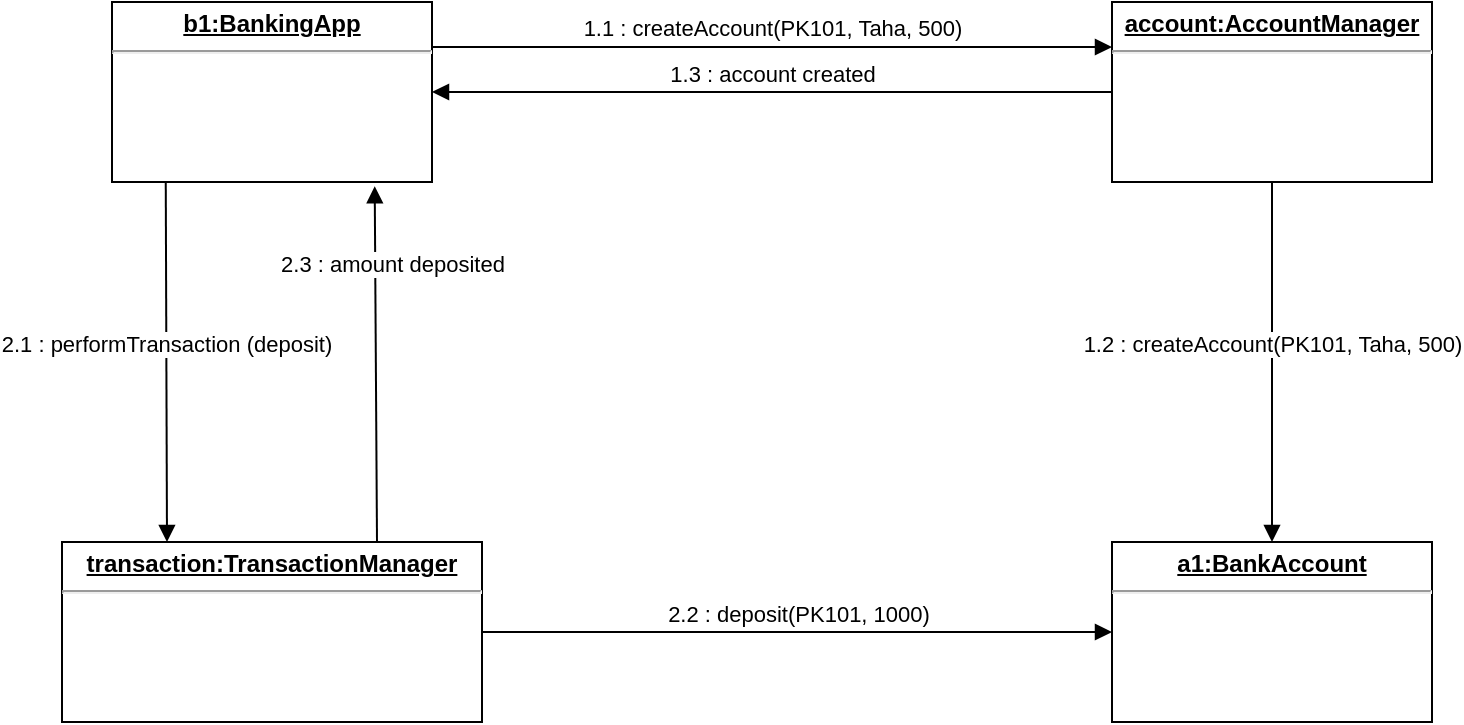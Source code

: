 <mxfile version="22.1.2" type="device">
  <diagram name="Page-1" id="_twCRWDKML3EPxF8_jWT">
    <mxGraphModel dx="272" dy="540" grid="1" gridSize="10" guides="1" tooltips="1" connect="1" arrows="1" fold="1" page="1" pageScale="1" pageWidth="850" pageHeight="1100" math="0" shadow="0">
      <root>
        <mxCell id="0" />
        <mxCell id="1" parent="0" />
        <mxCell id="cG5nMdqIclpMdaGIFtHB-1" value="&lt;p style=&quot;margin:0px;margin-top:4px;text-align:center;text-decoration:underline;&quot;&gt;&lt;b&gt;account:AccountManager&lt;/b&gt;&lt;/p&gt;&lt;hr&gt;&lt;p style=&quot;margin:0px;margin-left:8px;&quot;&gt;&lt;br&gt;&lt;/p&gt;" style="verticalAlign=top;align=left;overflow=fill;fontSize=12;fontFamily=Helvetica;html=1;whiteSpace=wrap;" vertex="1" parent="1">
          <mxGeometry x="1440" y="40" width="160" height="90" as="geometry" />
        </mxCell>
        <mxCell id="cG5nMdqIclpMdaGIFtHB-2" value="&lt;p style=&quot;margin:0px;margin-top:4px;text-align:center;text-decoration:underline;&quot;&gt;&lt;b&gt;b1:BankingApp&lt;/b&gt;&lt;/p&gt;&lt;hr&gt;&lt;p style=&quot;margin:0px;margin-left:8px;&quot;&gt;&lt;br&gt;&lt;/p&gt;" style="verticalAlign=top;align=left;overflow=fill;fontSize=12;fontFamily=Helvetica;html=1;whiteSpace=wrap;" vertex="1" parent="1">
          <mxGeometry x="940" y="40" width="160" height="90" as="geometry" />
        </mxCell>
        <mxCell id="cG5nMdqIclpMdaGIFtHB-3" value="&lt;p style=&quot;margin:0px;margin-top:4px;text-align:center;text-decoration:underline;&quot;&gt;&lt;b&gt;a1:BankAccount&lt;/b&gt;&lt;/p&gt;&lt;hr&gt;&lt;p style=&quot;margin:0px;margin-left:8px;&quot;&gt;&lt;br&gt;&lt;/p&gt;" style="verticalAlign=top;align=left;overflow=fill;fontSize=12;fontFamily=Helvetica;html=1;whiteSpace=wrap;" vertex="1" parent="1">
          <mxGeometry x="1440" y="310" width="160" height="90" as="geometry" />
        </mxCell>
        <mxCell id="cG5nMdqIclpMdaGIFtHB-4" value="&lt;p style=&quot;margin:0px;margin-top:4px;text-align:center;text-decoration:underline;&quot;&gt;&lt;b&gt;transaction:TransactionManager&lt;/b&gt;&lt;/p&gt;&lt;hr&gt;&lt;p style=&quot;margin:0px;margin-left:8px;&quot;&gt;&lt;br&gt;&lt;/p&gt;" style="verticalAlign=top;align=left;overflow=fill;fontSize=12;fontFamily=Helvetica;html=1;whiteSpace=wrap;" vertex="1" parent="1">
          <mxGeometry x="915" y="310" width="210" height="90" as="geometry" />
        </mxCell>
        <mxCell id="cG5nMdqIclpMdaGIFtHB-17" value="1.1 : createAccount(PK101, Taha, 500)" style="html=1;verticalAlign=bottom;endArrow=block;curved=0;rounded=0;exitX=1;exitY=0.25;exitDx=0;exitDy=0;entryX=0;entryY=0.25;entryDx=0;entryDy=0;" edge="1" parent="1" source="cG5nMdqIclpMdaGIFtHB-2" target="cG5nMdqIclpMdaGIFtHB-1">
          <mxGeometry width="80" relative="1" as="geometry">
            <mxPoint x="1160" y="84.5" as="sourcePoint" />
            <mxPoint x="1240" y="84.5" as="targetPoint" />
          </mxGeometry>
        </mxCell>
        <mxCell id="cG5nMdqIclpMdaGIFtHB-18" value="1.3 : account created" style="html=1;verticalAlign=bottom;endArrow=block;curved=0;rounded=0;exitX=0;exitY=0.5;exitDx=0;exitDy=0;entryX=1;entryY=0.5;entryDx=0;entryDy=0;" edge="1" parent="1" source="cG5nMdqIclpMdaGIFtHB-1" target="cG5nMdqIclpMdaGIFtHB-2">
          <mxGeometry width="80" relative="1" as="geometry">
            <mxPoint x="1110" y="73" as="sourcePoint" />
            <mxPoint x="1450" y="73" as="targetPoint" />
          </mxGeometry>
        </mxCell>
        <mxCell id="cG5nMdqIclpMdaGIFtHB-19" value="2.1 : performTransaction (deposit)" style="html=1;verticalAlign=bottom;endArrow=block;curved=0;rounded=0;exitX=0.168;exitY=1.001;exitDx=0;exitDy=0;entryX=0.25;entryY=0;entryDx=0;entryDy=0;exitPerimeter=0;" edge="1" parent="1" source="cG5nMdqIclpMdaGIFtHB-2" target="cG5nMdqIclpMdaGIFtHB-4">
          <mxGeometry width="80" relative="1" as="geometry">
            <mxPoint x="1450" y="95" as="sourcePoint" />
            <mxPoint x="1110" y="95" as="targetPoint" />
          </mxGeometry>
        </mxCell>
        <mxCell id="cG5nMdqIclpMdaGIFtHB-20" value="1.2&amp;nbsp;: createAccount(PK101, Taha, 500)" style="html=1;verticalAlign=bottom;endArrow=block;curved=0;rounded=0;exitX=0.5;exitY=1;exitDx=0;exitDy=0;entryX=0.5;entryY=0;entryDx=0;entryDy=0;" edge="1" parent="1" source="cG5nMdqIclpMdaGIFtHB-1" target="cG5nMdqIclpMdaGIFtHB-3">
          <mxGeometry width="80" relative="1" as="geometry">
            <mxPoint x="1110" y="73" as="sourcePoint" />
            <mxPoint x="1450" y="73" as="targetPoint" />
          </mxGeometry>
        </mxCell>
        <mxCell id="cG5nMdqIclpMdaGIFtHB-21" value="2.2 : deposit(PK101, 1000)" style="html=1;verticalAlign=bottom;endArrow=block;curved=0;rounded=0;exitX=1;exitY=0.5;exitDx=0;exitDy=0;entryX=0;entryY=0.5;entryDx=0;entryDy=0;" edge="1" parent="1" source="cG5nMdqIclpMdaGIFtHB-4" target="cG5nMdqIclpMdaGIFtHB-3">
          <mxGeometry width="80" relative="1" as="geometry">
            <mxPoint x="1120" y="83" as="sourcePoint" />
            <mxPoint x="1460" y="83" as="targetPoint" />
          </mxGeometry>
        </mxCell>
        <mxCell id="cG5nMdqIclpMdaGIFtHB-22" value="2.3 : amount deposited" style="html=1;verticalAlign=bottom;endArrow=block;curved=0;rounded=0;exitX=0.75;exitY=0;exitDx=0;exitDy=0;entryX=0.821;entryY=1.024;entryDx=0;entryDy=0;entryPerimeter=0;" edge="1" parent="1" source="cG5nMdqIclpMdaGIFtHB-4" target="cG5nMdqIclpMdaGIFtHB-2">
          <mxGeometry x="0.461" y="-8" width="80" relative="1" as="geometry">
            <mxPoint x="1030" y="140" as="sourcePoint" />
            <mxPoint x="1030" y="320" as="targetPoint" />
            <mxPoint as="offset" />
          </mxGeometry>
        </mxCell>
      </root>
    </mxGraphModel>
  </diagram>
</mxfile>
